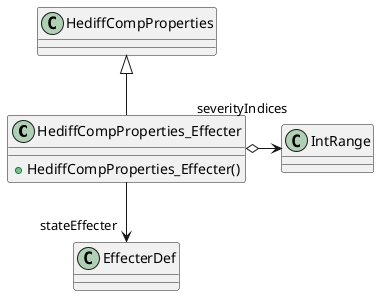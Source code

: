 @startuml
class HediffCompProperties_Effecter {
    + HediffCompProperties_Effecter()
}
HediffCompProperties <|-- HediffCompProperties_Effecter
HediffCompProperties_Effecter --> "stateEffecter" EffecterDef
HediffCompProperties_Effecter o-> "severityIndices" IntRange
@enduml
